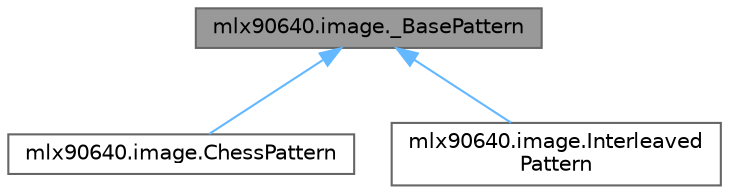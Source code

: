 digraph "mlx90640.image._BasePattern"
{
 // LATEX_PDF_SIZE
  bgcolor="transparent";
  edge [fontname=Helvetica,fontsize=10,labelfontname=Helvetica,labelfontsize=10];
  node [fontname=Helvetica,fontsize=10,shape=box,height=0.2,width=0.4];
  Node1 [label="mlx90640.image._BasePattern",height=0.2,width=0.4,color="gray40", fillcolor="grey60", style="filled", fontcolor="black",tooltip=" "];
  Node1 -> Node2 [dir="back",color="steelblue1",style="solid"];
  Node2 [label="mlx90640.image.ChessPattern",height=0.2,width=0.4,color="gray40", fillcolor="white", style="filled",URL="$classmlx90640_1_1image_1_1_chess_pattern.html",tooltip=" "];
  Node1 -> Node3 [dir="back",color="steelblue1",style="solid"];
  Node3 [label="mlx90640.image.Interleaved\lPattern",height=0.2,width=0.4,color="gray40", fillcolor="white", style="filled",URL="$classmlx90640_1_1image_1_1_interleaved_pattern.html",tooltip=" "];
}
